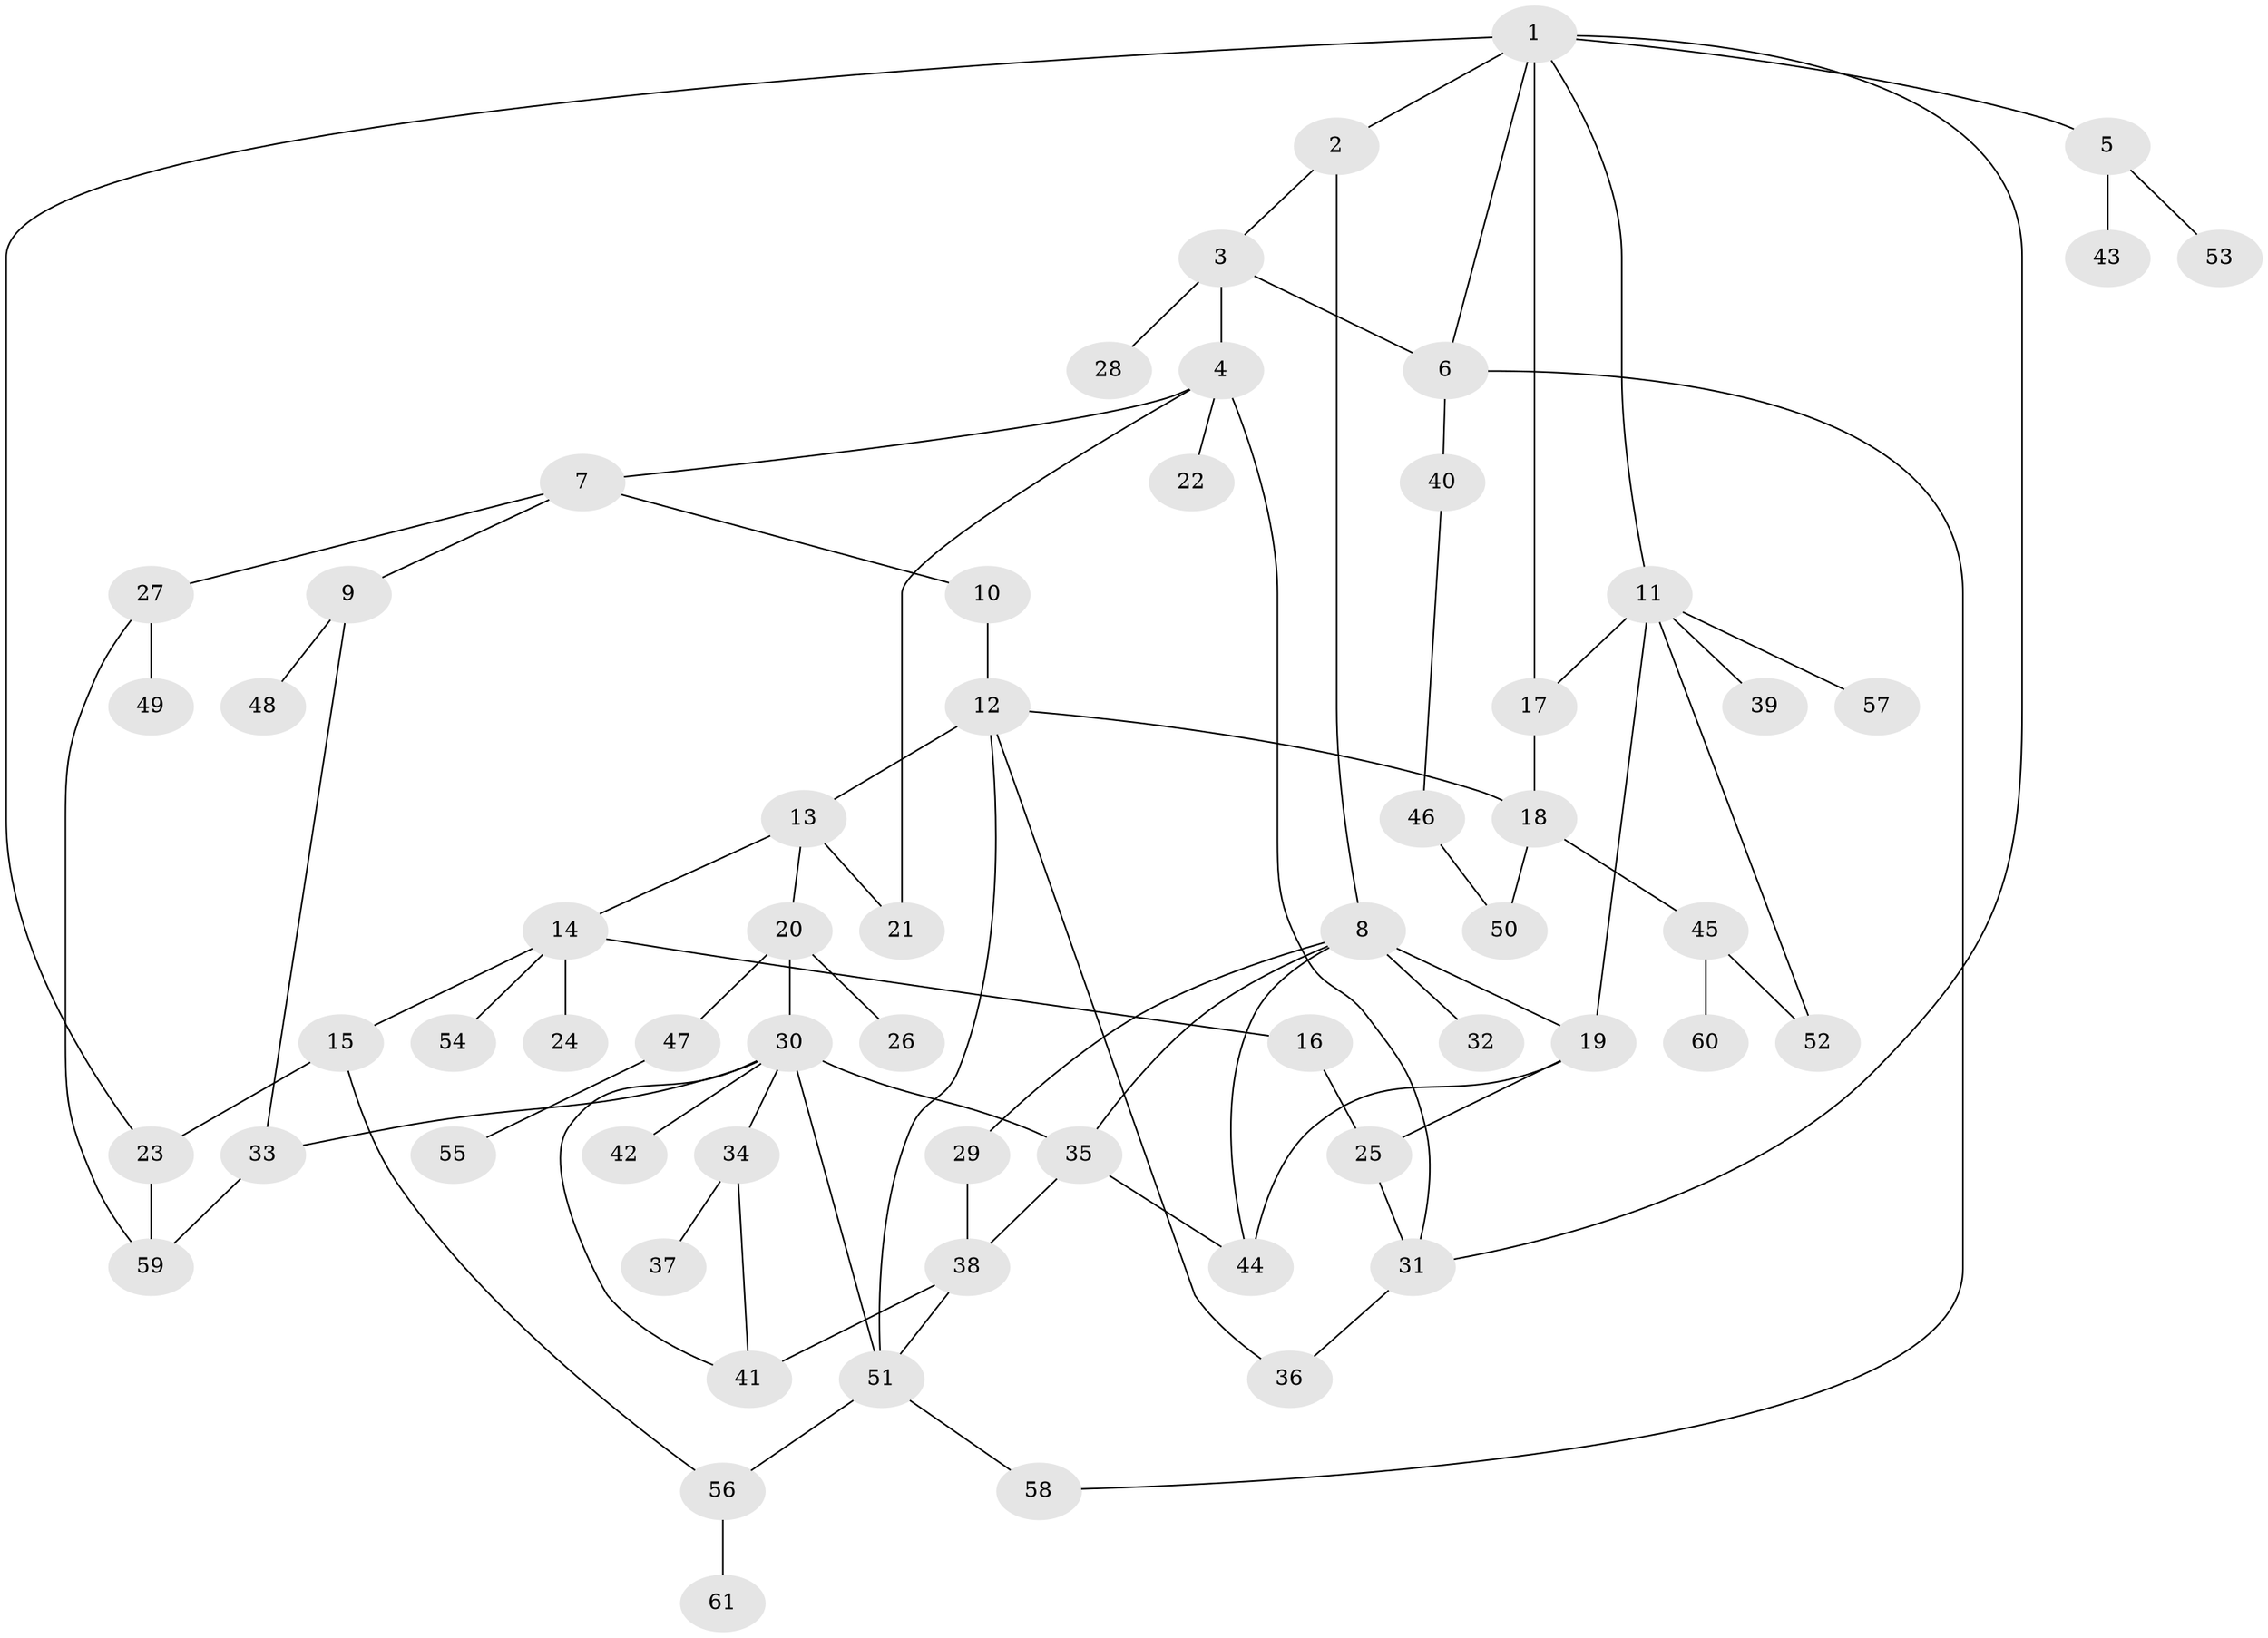 // coarse degree distribution, {9: 0.02702702702702703, 5: 0.13513513513513514, 7: 0.02702702702702703, 2: 0.1891891891891892, 4: 0.1891891891891892, 6: 0.08108108108108109, 3: 0.05405405405405406, 1: 0.2972972972972973}
// Generated by graph-tools (version 1.1) at 2025/23/03/03/25 07:23:32]
// undirected, 61 vertices, 85 edges
graph export_dot {
graph [start="1"]
  node [color=gray90,style=filled];
  1;
  2;
  3;
  4;
  5;
  6;
  7;
  8;
  9;
  10;
  11;
  12;
  13;
  14;
  15;
  16;
  17;
  18;
  19;
  20;
  21;
  22;
  23;
  24;
  25;
  26;
  27;
  28;
  29;
  30;
  31;
  32;
  33;
  34;
  35;
  36;
  37;
  38;
  39;
  40;
  41;
  42;
  43;
  44;
  45;
  46;
  47;
  48;
  49;
  50;
  51;
  52;
  53;
  54;
  55;
  56;
  57;
  58;
  59;
  60;
  61;
  1 -- 2;
  1 -- 5;
  1 -- 11;
  1 -- 17;
  1 -- 23;
  1 -- 6;
  1 -- 31;
  2 -- 3;
  2 -- 8;
  3 -- 4;
  3 -- 6;
  3 -- 28;
  4 -- 7;
  4 -- 21;
  4 -- 22;
  4 -- 31;
  5 -- 43;
  5 -- 53;
  6 -- 40;
  6 -- 58;
  7 -- 9;
  7 -- 10;
  7 -- 27;
  8 -- 29;
  8 -- 32;
  8 -- 44;
  8 -- 35;
  8 -- 19;
  9 -- 33;
  9 -- 48;
  10 -- 12;
  11 -- 19;
  11 -- 39;
  11 -- 52;
  11 -- 57;
  11 -- 17;
  12 -- 13;
  12 -- 18;
  12 -- 36;
  12 -- 51;
  13 -- 14;
  13 -- 20;
  13 -- 21;
  14 -- 15;
  14 -- 16;
  14 -- 24;
  14 -- 54;
  15 -- 23;
  15 -- 56;
  16 -- 25;
  17 -- 18;
  18 -- 45;
  18 -- 50;
  19 -- 25;
  19 -- 44;
  20 -- 26;
  20 -- 30;
  20 -- 47;
  23 -- 59;
  25 -- 31;
  27 -- 49;
  27 -- 59;
  29 -- 38;
  30 -- 34;
  30 -- 35;
  30 -- 42;
  30 -- 51;
  30 -- 33;
  30 -- 41;
  31 -- 36;
  33 -- 59;
  34 -- 37;
  34 -- 41;
  35 -- 38;
  35 -- 44;
  38 -- 41;
  38 -- 51;
  40 -- 46;
  45 -- 60;
  45 -- 52;
  46 -- 50;
  47 -- 55;
  51 -- 56;
  51 -- 58;
  56 -- 61;
}
